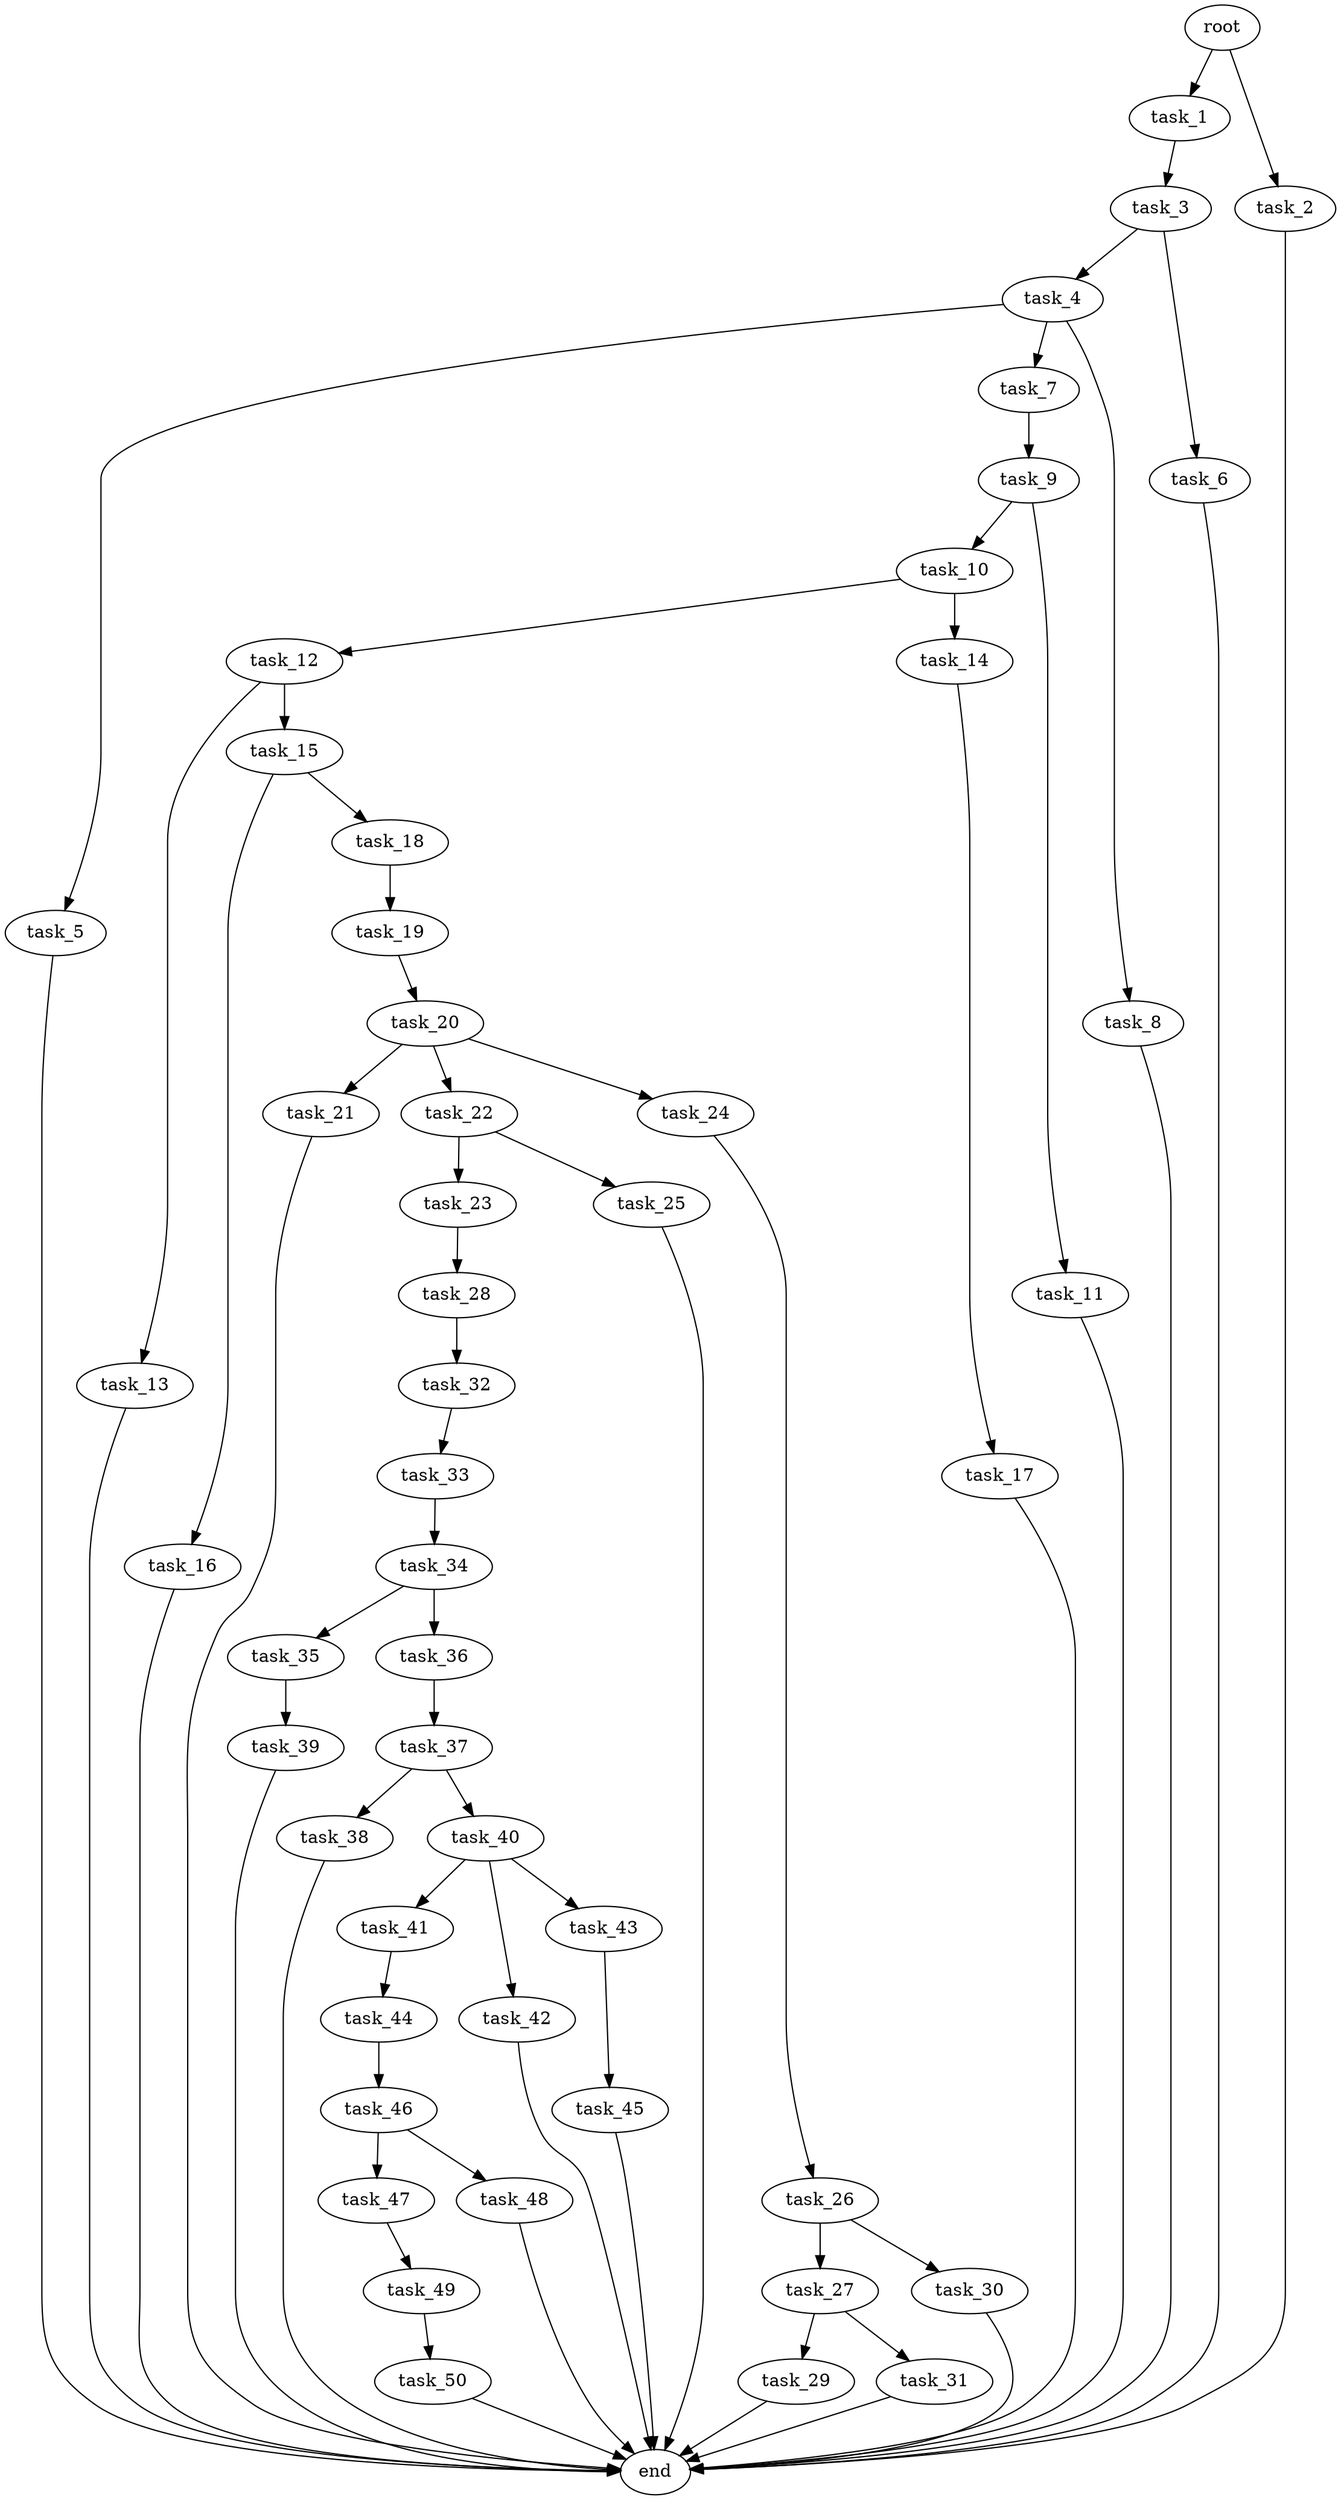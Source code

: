 digraph G {
  root [size="0.000000e+00"];
  task_1 [size="3.006530e+09"];
  task_2 [size="4.650675e+09"];
  task_3 [size="2.516975e+09"];
  task_4 [size="8.068831e+09"];
  task_5 [size="9.970916e+09"];
  task_6 [size="4.446439e+09"];
  task_7 [size="7.163457e+09"];
  task_8 [size="2.545600e+09"];
  task_9 [size="9.790746e+09"];
  task_10 [size="6.694740e+09"];
  task_11 [size="4.891909e+09"];
  task_12 [size="8.093766e+09"];
  task_13 [size="8.205330e+09"];
  task_14 [size="2.456323e+09"];
  task_15 [size="2.909171e+09"];
  task_16 [size="5.560154e+09"];
  task_17 [size="7.136731e+09"];
  task_18 [size="5.719484e+09"];
  task_19 [size="9.946945e+09"];
  task_20 [size="5.182497e+09"];
  task_21 [size="2.168304e+09"];
  task_22 [size="9.388362e+09"];
  task_23 [size="3.729260e+09"];
  task_24 [size="7.666066e+09"];
  task_25 [size="3.717590e+08"];
  task_26 [size="4.615333e+09"];
  task_27 [size="1.910444e+09"];
  task_28 [size="8.246632e+09"];
  task_29 [size="1.008629e+09"];
  task_30 [size="7.792530e+08"];
  task_31 [size="3.479998e+09"];
  task_32 [size="6.778367e+09"];
  task_33 [size="6.590876e+09"];
  task_34 [size="3.940974e+08"];
  task_35 [size="1.049497e+09"];
  task_36 [size="7.497297e+09"];
  task_37 [size="9.401232e+09"];
  task_38 [size="4.600659e+09"];
  task_39 [size="7.905986e+09"];
  task_40 [size="2.697834e+09"];
  task_41 [size="3.354022e+08"];
  task_42 [size="5.430417e+09"];
  task_43 [size="7.007590e+09"];
  task_44 [size="1.781802e+09"];
  task_45 [size="5.290492e+09"];
  task_46 [size="3.138847e+09"];
  task_47 [size="9.795700e+08"];
  task_48 [size="9.038750e+09"];
  task_49 [size="1.561802e+09"];
  task_50 [size="7.492862e+09"];
  end [size="0.000000e+00"];

  root -> task_1 [size="1.000000e-12"];
  root -> task_2 [size="1.000000e-12"];
  task_1 -> task_3 [size="2.516975e+08"];
  task_2 -> end [size="1.000000e-12"];
  task_3 -> task_4 [size="8.068831e+08"];
  task_3 -> task_6 [size="4.446439e+08"];
  task_4 -> task_5 [size="9.970916e+08"];
  task_4 -> task_7 [size="7.163457e+08"];
  task_4 -> task_8 [size="2.545600e+08"];
  task_5 -> end [size="1.000000e-12"];
  task_6 -> end [size="1.000000e-12"];
  task_7 -> task_9 [size="9.790746e+08"];
  task_8 -> end [size="1.000000e-12"];
  task_9 -> task_10 [size="6.694740e+08"];
  task_9 -> task_11 [size="4.891909e+08"];
  task_10 -> task_12 [size="8.093766e+08"];
  task_10 -> task_14 [size="2.456323e+08"];
  task_11 -> end [size="1.000000e-12"];
  task_12 -> task_13 [size="8.205330e+08"];
  task_12 -> task_15 [size="2.909171e+08"];
  task_13 -> end [size="1.000000e-12"];
  task_14 -> task_17 [size="7.136731e+08"];
  task_15 -> task_16 [size="5.560154e+08"];
  task_15 -> task_18 [size="5.719484e+08"];
  task_16 -> end [size="1.000000e-12"];
  task_17 -> end [size="1.000000e-12"];
  task_18 -> task_19 [size="9.946945e+08"];
  task_19 -> task_20 [size="5.182497e+08"];
  task_20 -> task_21 [size="2.168304e+08"];
  task_20 -> task_22 [size="9.388362e+08"];
  task_20 -> task_24 [size="7.666066e+08"];
  task_21 -> end [size="1.000000e-12"];
  task_22 -> task_23 [size="3.729260e+08"];
  task_22 -> task_25 [size="3.717590e+07"];
  task_23 -> task_28 [size="8.246632e+08"];
  task_24 -> task_26 [size="4.615333e+08"];
  task_25 -> end [size="1.000000e-12"];
  task_26 -> task_27 [size="1.910444e+08"];
  task_26 -> task_30 [size="7.792530e+07"];
  task_27 -> task_29 [size="1.008629e+08"];
  task_27 -> task_31 [size="3.479998e+08"];
  task_28 -> task_32 [size="6.778367e+08"];
  task_29 -> end [size="1.000000e-12"];
  task_30 -> end [size="1.000000e-12"];
  task_31 -> end [size="1.000000e-12"];
  task_32 -> task_33 [size="6.590876e+08"];
  task_33 -> task_34 [size="3.940974e+07"];
  task_34 -> task_35 [size="1.049497e+08"];
  task_34 -> task_36 [size="7.497297e+08"];
  task_35 -> task_39 [size="7.905986e+08"];
  task_36 -> task_37 [size="9.401232e+08"];
  task_37 -> task_38 [size="4.600659e+08"];
  task_37 -> task_40 [size="2.697834e+08"];
  task_38 -> end [size="1.000000e-12"];
  task_39 -> end [size="1.000000e-12"];
  task_40 -> task_41 [size="3.354022e+07"];
  task_40 -> task_42 [size="5.430417e+08"];
  task_40 -> task_43 [size="7.007590e+08"];
  task_41 -> task_44 [size="1.781802e+08"];
  task_42 -> end [size="1.000000e-12"];
  task_43 -> task_45 [size="5.290492e+08"];
  task_44 -> task_46 [size="3.138847e+08"];
  task_45 -> end [size="1.000000e-12"];
  task_46 -> task_47 [size="9.795700e+07"];
  task_46 -> task_48 [size="9.038750e+08"];
  task_47 -> task_49 [size="1.561802e+08"];
  task_48 -> end [size="1.000000e-12"];
  task_49 -> task_50 [size="7.492862e+08"];
  task_50 -> end [size="1.000000e-12"];
}
